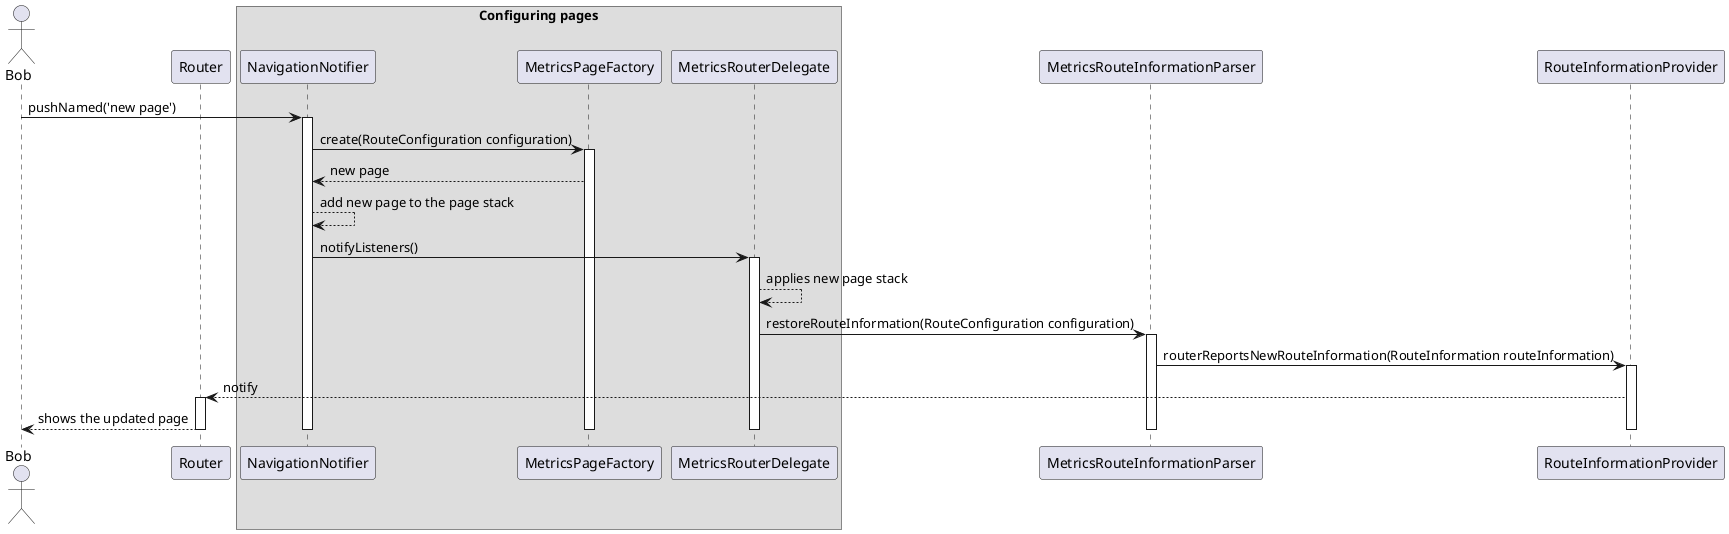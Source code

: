 @startuml internal_navigation_sequence_diagram

actor Bob

participant Router

box Configuring pages
    participant NavigationNotifier
    participant MetricsPageFactory
    participant MetricsRouterDelegate
endbox

participant MetricsRouteInformationParser

participant RouteInformationProvider

Bob -> NavigationNotifier : pushNamed('new page')
activate NavigationNotifier

NavigationNotifier -> MetricsPageFactory : create(RouteConfiguration configuration)
activate MetricsPageFactory

MetricsPageFactory --> NavigationNotifier : new page

NavigationNotifier --> NavigationNotifier : add new page to the page stack

NavigationNotifier -> MetricsRouterDelegate : notifyListeners()
activate MetricsRouterDelegate

MetricsRouterDelegate --> MetricsRouterDelegate: applies new page stack

MetricsRouterDelegate -> MetricsRouteInformationParser : restoreRouteInformation(RouteConfiguration configuration)
activate MetricsRouteInformationParser

MetricsRouteInformationParser -> RouteInformationProvider : routerReportsNewRouteInformation(RouteInformation routeInformation)
activate RouteInformationProvider

RouteInformationProvider --> Router : notify
activate Router

Router --> Bob : shows the updated page

deactivate Router
deactivate RouteInformationProvider
deactivate MetricsRouteInformationParser
deactivate MetricsRouterDelegate
deactivate MetricsPageFactory
deactivate NavigationNotifier
@enduml
